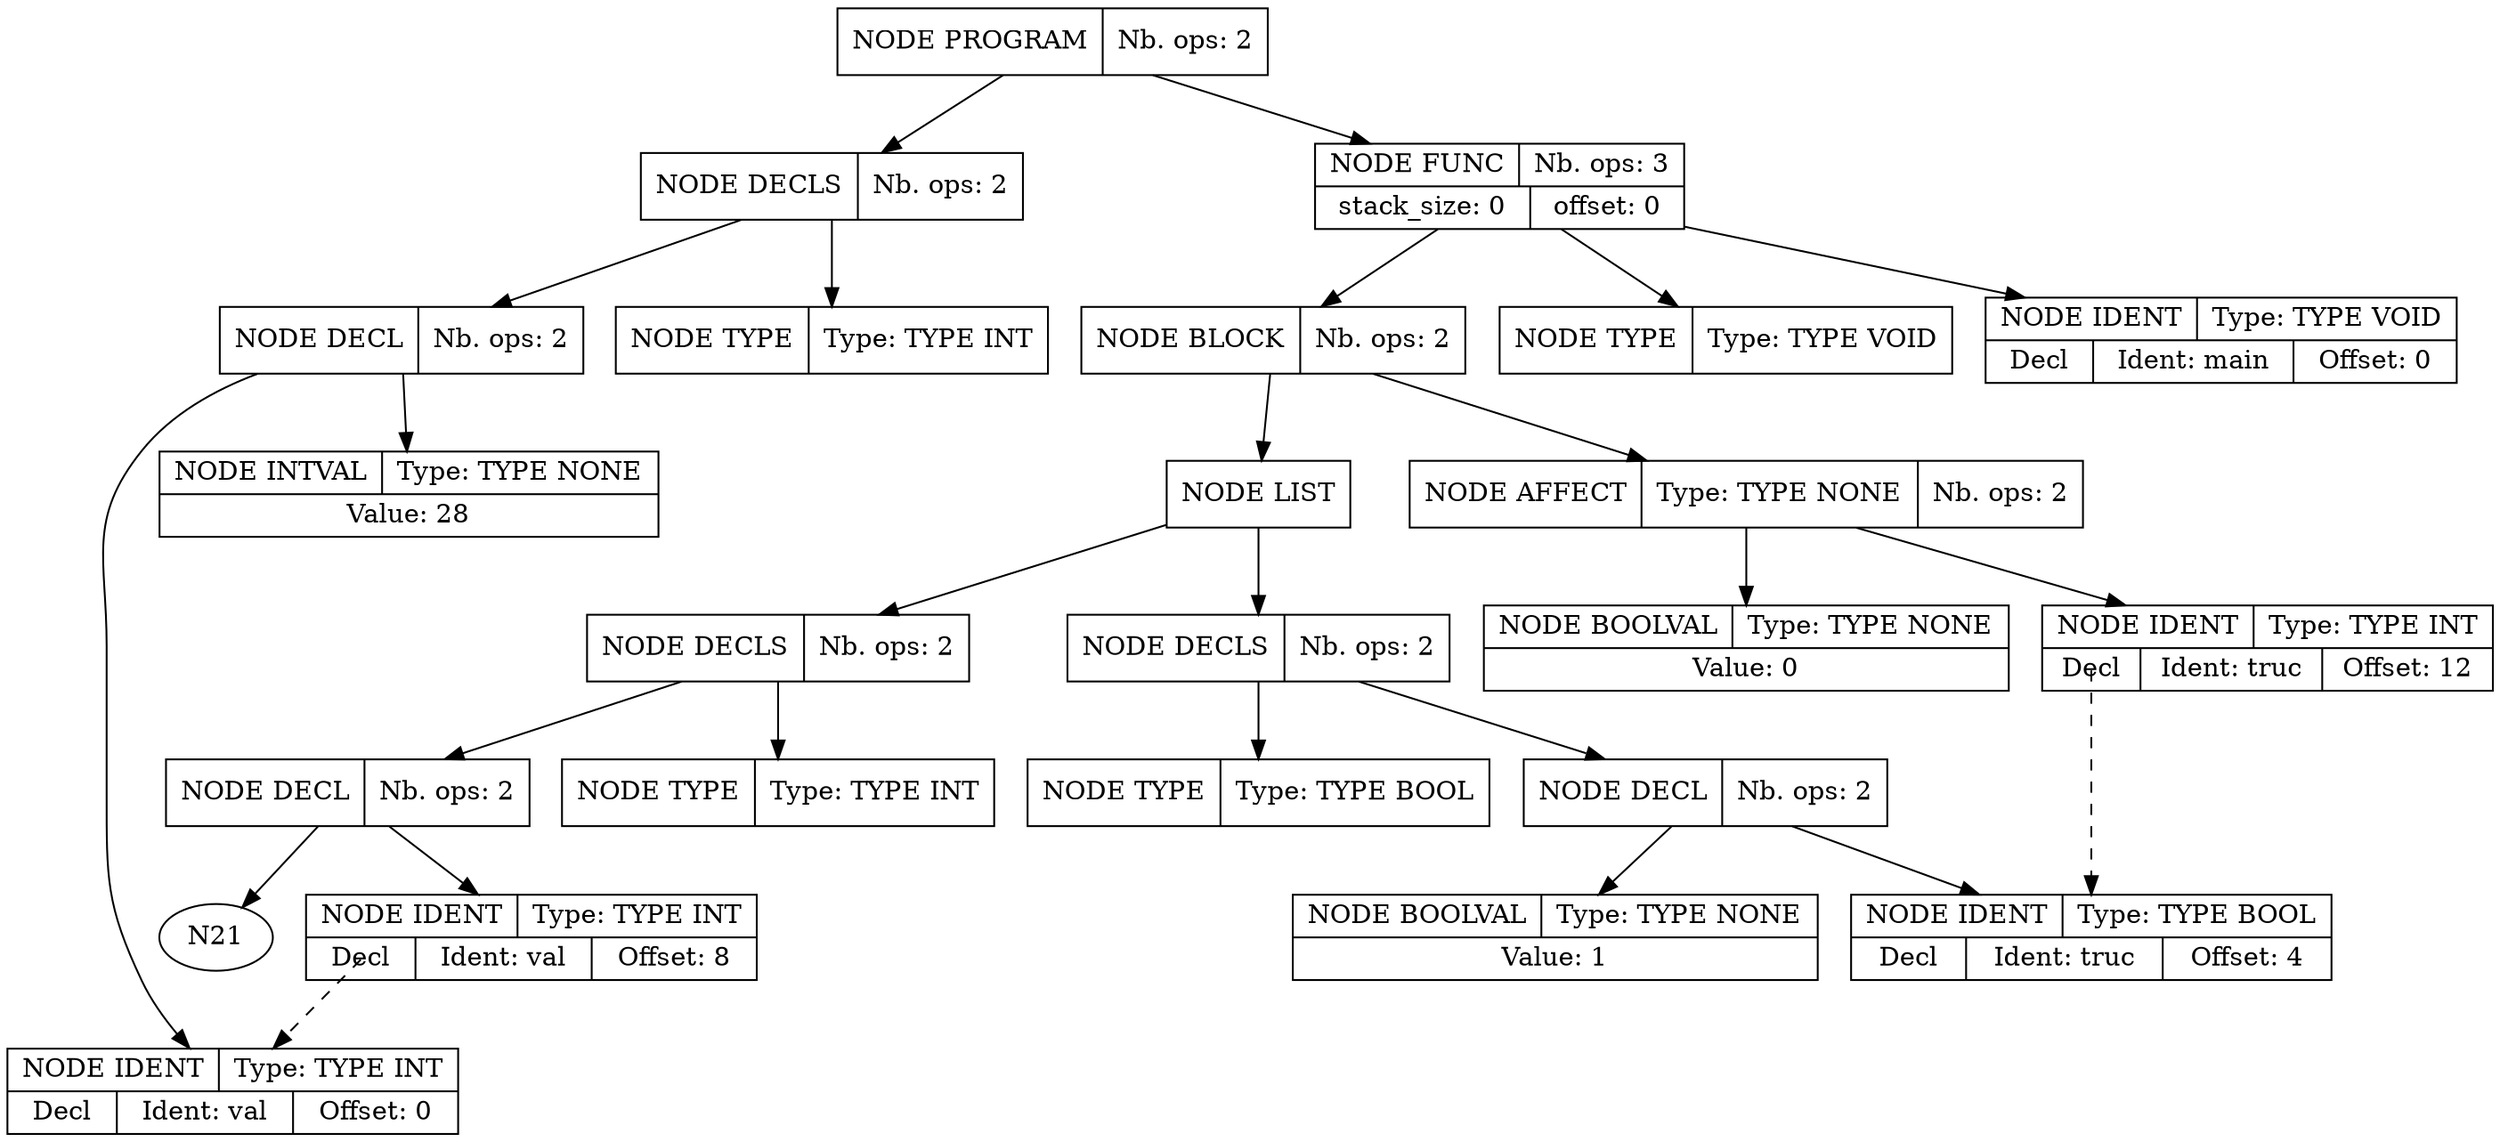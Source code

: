 digraph global_vars {
    N1 [shape=record, label="{{NODE PROGRAM|Nb. ops: 2}}"];
    N2 [shape=record, label="{{NODE DECLS|Nb. ops: 2}}"];
    N3 [shape=record, label="{{NODE TYPE|Type: TYPE INT}}"];
    edge[tailclip=true];
    N2 -> N3
    N4 [shape=record, label="{{NODE DECL|Nb. ops: 2}}"];
    N5 [shape=record, label="{{NODE IDENT|Type: TYPE INT}|{<decl>Decl      |Ident: val|Offset: 0}}"];
    edge[tailclip=true];
    N4 -> N5
    N6 [shape=record, label="{{NODE INTVAL|Type: TYPE NONE}|{Value: 28}}"];
    edge[tailclip=true];
    N4 -> N6
    edge[tailclip=true];
    N2 -> N4
    edge[tailclip=true];
    N1 -> N2
    N7 [shape=record, label="{{NODE FUNC|Nb. ops: 3}|{stack_size: 0|offset: 0}}"];
    N8 [shape=record, label="{{NODE TYPE|Type: TYPE VOID}}"];
    edge[tailclip=true];
    N7 -> N8
    N9 [shape=record, label="{{NODE IDENT|Type: TYPE VOID}|{<decl>Decl      |Ident: main|Offset: 0}}"];
    edge[tailclip=true];
    N7 -> N9
    N10 [shape=record, label="{{NODE BLOCK|Nb. ops: 2}}"];
    N11 [shape=record, label="{{NODE LIST}}"];
    N12 [shape=record, label="{{NODE DECLS|Nb. ops: 2}}"];
    N13 [shape=record, label="{{NODE TYPE|Type: TYPE BOOL}}"];
    edge[tailclip=true];
    N12 -> N13
    N14 [shape=record, label="{{NODE DECL|Nb. ops: 2}}"];
    N15 [shape=record, label="{{NODE IDENT|Type: TYPE BOOL}|{<decl>Decl      |Ident: truc|Offset: 4}}"];
    edge[tailclip=true];
    N14 -> N15
    N16 [shape=record, label="{{NODE BOOLVAL|Type: TYPE NONE}|{Value: 1}}"];
    edge[tailclip=true];
    N14 -> N16
    edge[tailclip=true];
    N12 -> N14
    edge[tailclip=true];
    N11 -> N12
    N17 [shape=record, label="{{NODE DECLS|Nb. ops: 2}}"];
    N18 [shape=record, label="{{NODE TYPE|Type: TYPE INT}}"];
    edge[tailclip=true];
    N17 -> N18
    N19 [shape=record, label="{{NODE DECL|Nb. ops: 2}}"];
    N20 [shape=record, label="{{NODE IDENT|Type: TYPE INT}|{<decl>Decl      |Ident: val|Offset: 8}}"];
    edge[tailclip=false];
    "N20":decl:c -> "N5" [style=dashed]
    edge[tailclip=true];
    N19 -> N20
    edge[tailclip=true];
    N19 -> N21
    edge[tailclip=true];
    N17 -> N19
    edge[tailclip=true];
    N11 -> N17
    edge[tailclip=true];
    N10 -> N11
    N22 [shape=record, label="{{NODE AFFECT|Type: TYPE NONE|Nb. ops: 2}}"];
    N23 [shape=record, label="{{NODE IDENT|Type: TYPE INT}|{<decl>Decl      |Ident: truc|Offset: 12}}"];
    edge[tailclip=false];
    "N23":decl:c -> "N15" [style=dashed]
    edge[tailclip=true];
    N22 -> N23
    N24 [shape=record, label="{{NODE BOOLVAL|Type: TYPE NONE}|{Value: 0}}"];
    edge[tailclip=true];
    N22 -> N24
    edge[tailclip=true];
    N10 -> N22
    edge[tailclip=true];
    N7 -> N10
    edge[tailclip=true];
    N1 -> N7
}